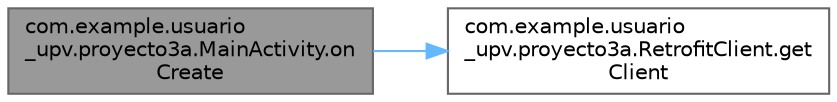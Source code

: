 digraph "com.example.usuario_upv.proyecto3a.MainActivity.onCreate"
{
 // LATEX_PDF_SIZE
  bgcolor="transparent";
  edge [fontname=Helvetica,fontsize=10,labelfontname=Helvetica,labelfontsize=10];
  node [fontname=Helvetica,fontsize=10,shape=box,height=0.2,width=0.4];
  rankdir="LR";
  Node1 [id="Node000001",label="com.example.usuario\l_upv.proyecto3a.MainActivity.on\lCreate",height=0.2,width=0.4,color="gray40", fillcolor="grey60", style="filled", fontcolor="black",tooltip="Método llamado cuando se crea la actividad."];
  Node1 -> Node2 [id="edge1_Node000001_Node000002",color="steelblue1",style="solid",tooltip=" "];
  Node2 [id="Node000002",label="com.example.usuario\l_upv.proyecto3a.RetrofitClient.get\lClient",height=0.2,width=0.4,color="grey40", fillcolor="white", style="filled",URL="$classcom_1_1example_1_1usuario__upv_1_1proyecto3a_1_1_retrofit_client.html#a219b081cb35f8af305c9799cc54be65b",tooltip="Obtiene la instancia de Retrofit."];
}
